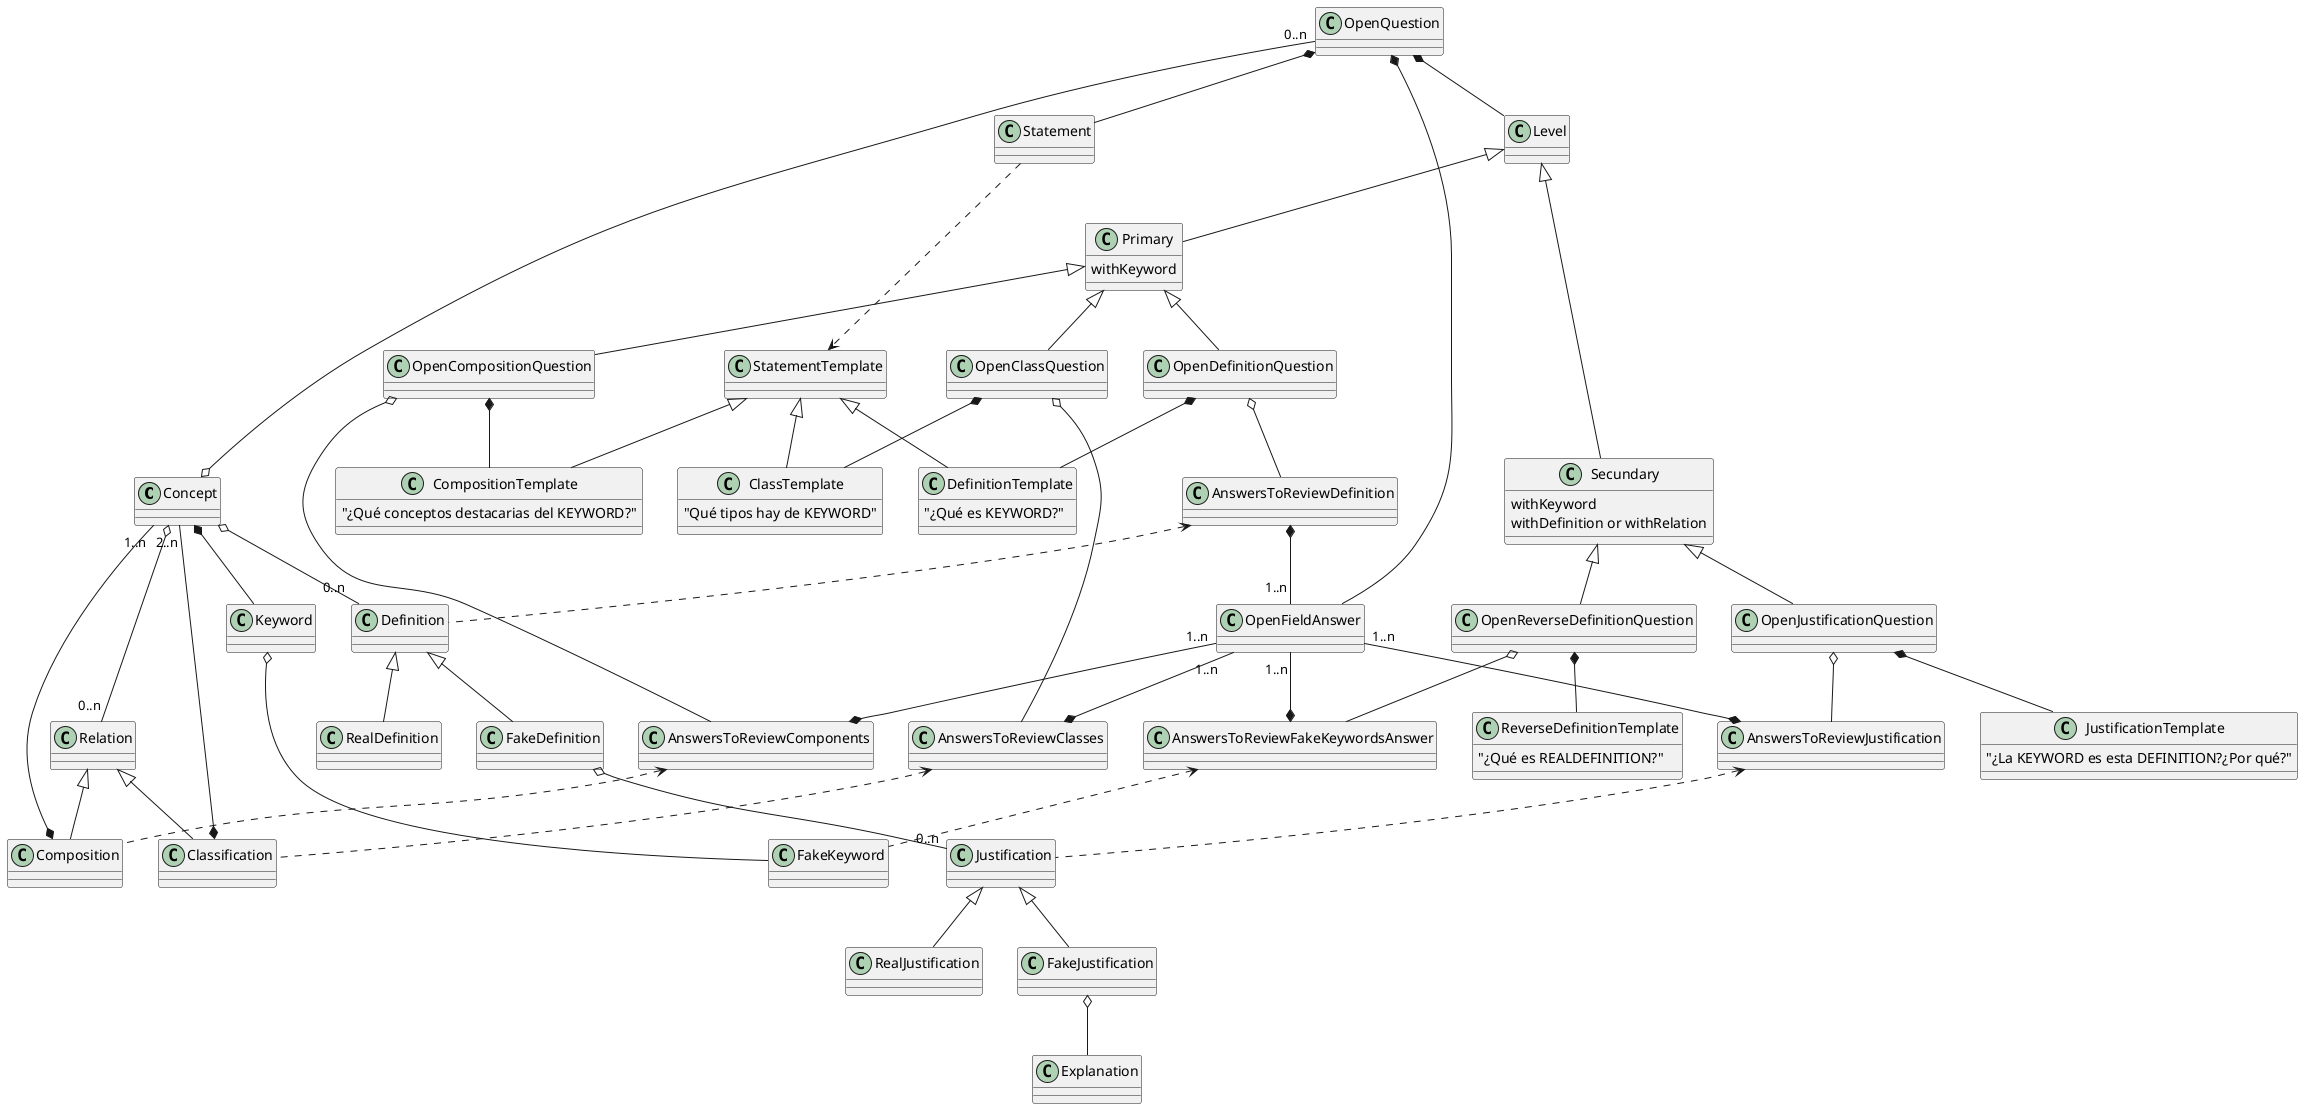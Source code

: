 @startuml ConceptDomainDetail

class Concept

class Keyword

class FakeKeyword

class Definition

class RealDefinition

class FakeDefinition

class Justification

class RealJustification

class FakeJustification

class Explanation

class Relation

class Classification

class Composition

class Level

class Primary {
    withKeyword
}

class Secundary {
    withKeyword
    withDefinition or withRelation
}

class OpenDefinitionQuestion 

class OpenClassQuestion

class OpenCompositionQuestion 

class OpenReverseDefinitionQuestion

class OpenJustificationQuestion

class OpenQuestion

class Statement

class StatementTemplate


class DefinitionTemplate {
    "¿Qué es KEYWORD?"
}

class ClassTemplate {
    "Qué tipos hay de KEYWORD"
}

class CompositionTemplate {
 "¿Qué conceptos destacarias del KEYWORD?"
}

class JustificationTemplate {
 "¿La KEYWORD es esta DEFINITION?¿Por qué?"
}

class ReverseDefinitionTemplate {
    "¿Qué es REALDEFINITION?"
}

class OpenFieldAnswer

class AnswersToReviewDefinition

class AnswersToReviewJustification  

class AnswersToReviewFakeKeywordsAnswer

class AnswersToReviewClasses 

OpenQuestion "0..n" -o Concept
OpenQuestion *-- OpenFieldAnswer

Concept *-- Keyword

Concept o--"0..n" Definition
Definition <|-- RealDefinition
Definition <|-- FakeDefinition
FakeDefinition o-- "0..n" Justification
Justification <|-- RealJustification
Justification <|-- FakeJustification
FakeJustification o-- Explanation

Concept o-- "0..n" Relation
Relation <|-- Classification
Relation <|-- Composition
'CONSULTAR SENTIDO DE RELACION A OTROS CONCEPTOS
Classification *-- "2..n" Concept
Composition *-- "1..n" Concept


OpenQuestion *-- Level
OpenQuestion *-- Statement
Statement ..> StatementTemplate

Level <|-- Primary
Level <|-- Secundary

StatementTemplate <|-- DefinitionTemplate
StatementTemplate <|-- ClassTemplate
StatementTemplate <|-- CompositionTemplate

Primary <|-- OpenDefinitionQuestion
OpenDefinitionQuestion *-- DefinitionTemplate
OpenDefinitionQuestion o-- AnswersToReviewDefinition
AnswersToReviewDefinition *-- "1..n" OpenFieldAnswer
AnswersToReviewDefinition <.. Definition

Primary <|-- OpenClassQuestion
OpenClassQuestion *-- ClassTemplate
OpenClassQuestion o-- AnswersToReviewClasses
OpenFieldAnswer "1..n"--* AnswersToReviewClasses
AnswersToReviewClasses <.. Classification

Primary <|-- OpenCompositionQuestion
OpenCompositionQuestion *-- CompositionTemplate
OpenCompositionQuestion o-- AnswersToReviewComponents
OpenFieldAnswer "1..n"--* AnswersToReviewComponents
AnswersToReviewComponents <.. Composition

Secundary <|-- OpenReverseDefinitionQuestion
OpenReverseDefinitionQuestion *-- ReverseDefinitionTemplate
OpenReverseDefinitionQuestion o-- AnswersToReviewFakeKeywordsAnswer
OpenFieldAnswer "1..n"--* AnswersToReviewFakeKeywordsAnswer 
AnswersToReviewFakeKeywordsAnswer <.. FakeKeyword
Keyword o--- FakeKeyword

Secundary <|-- OpenJustificationQuestion
OpenJustificationQuestion *-- JustificationTemplate
OpenJustificationQuestion o-- AnswersToReviewJustification
OpenFieldAnswer "1..n"--* AnswersToReviewJustification
AnswersToReviewJustification <.. Justification

@enduml
'class Tertiary {
'    withKeyword
'    withDefinition
 '   withJustification
'}
 
'MultipleChoiceTertiaryX:
'"Es cierto que la CLAVE no es FAKEDEFINITION porque FAKEJUSTIFICACION"
'    + 1 correct answer:
'"No porque la justificación es falsa"
 '   + 3 incorrect answer:
'"Sí, por FAKEJUSTIFICATION"...
    







